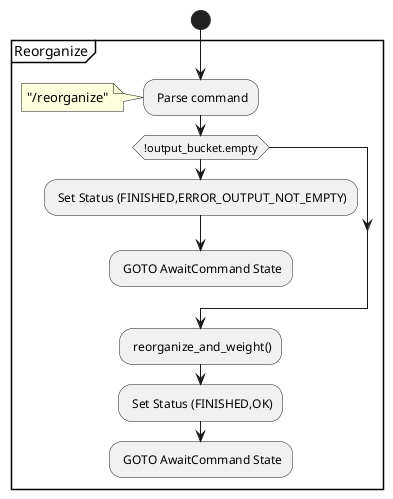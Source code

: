 @startuml Reorganize
start
group Reorganize {
 : Parse command;
 note 
"/reorganize"
end note
 if(!output_bucket.empty) then 
    : Set Status (FINISHED,ERROR_OUTPUT_NOT_EMPTY);
    : GOTO AwaitCommand State;
    kill
 endif
 : reorganize_and_weight();
: Set Status (FINISHED,OK);
: GOTO AwaitCommand State;
}